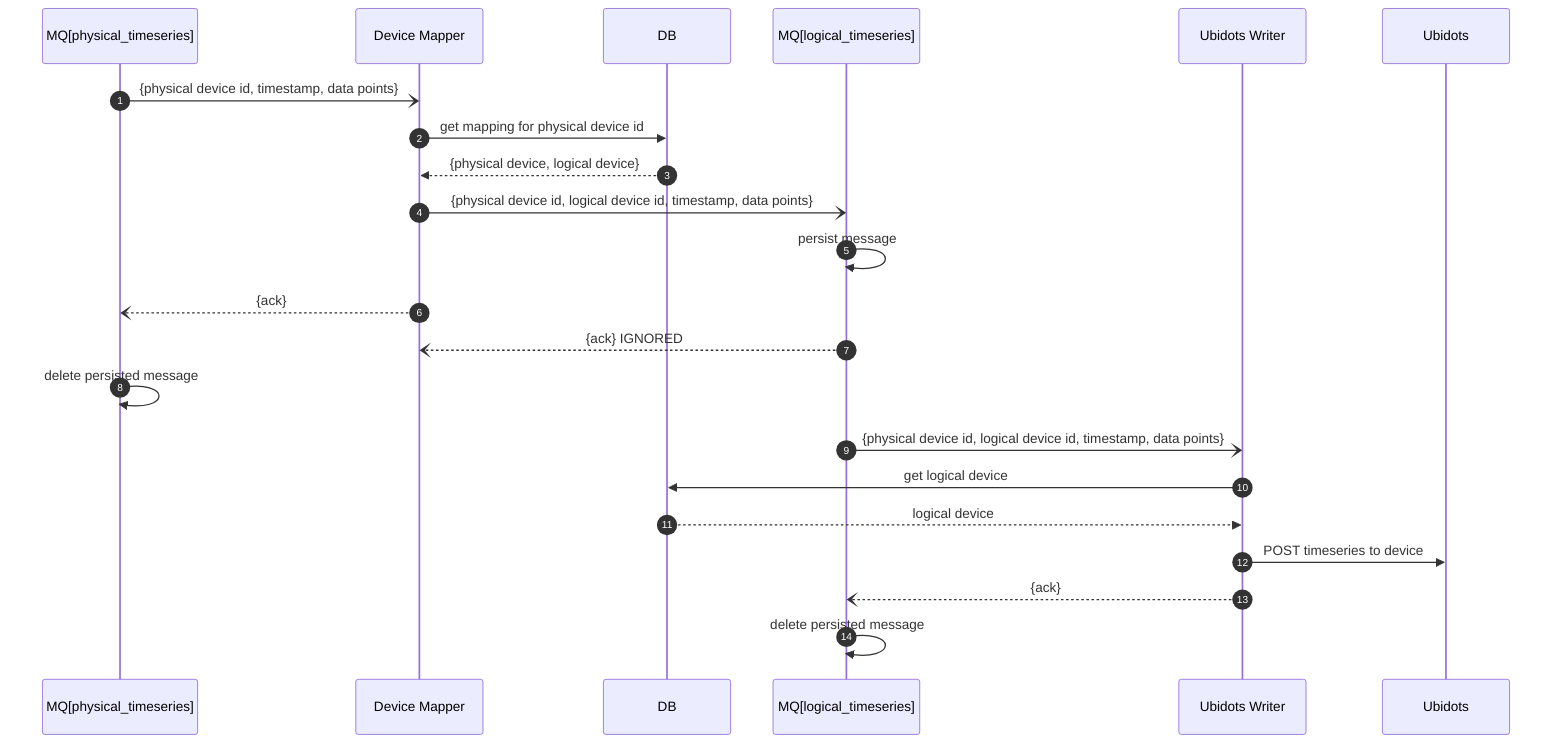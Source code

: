 sequenceDiagram
    autonumber
    participant MQp as MQ[physical_timeseries]
    participant DM as Device Mapper
    participant DB
    participant MQl as MQ[logical_timeseries]
    MQp-)DM: {physical device id, timestamp, data points}
    DM->>DB: get mapping for physical device id
    DB-->>DM: {physical device, logical device}
    DM-)MQl: {physical device id, logical device id, timestamp, data points}
    MQl->>MQl: persist message
    DM--)MQp: {ack}
    MQl--)DM: {ack} IGNORED
    MQp->>MQp: delete persisted message
    MQl-)Ubidots Writer: {physical device id, logical device id, timestamp, data points}
    Ubidots Writer->>DB: get logical device
    DB-->>Ubidots Writer: logical device
    Ubidots Writer->>Ubidots: POST timeseries to device
    Ubidots Writer--)MQl: {ack}
    MQl->>MQl: delete persisted message